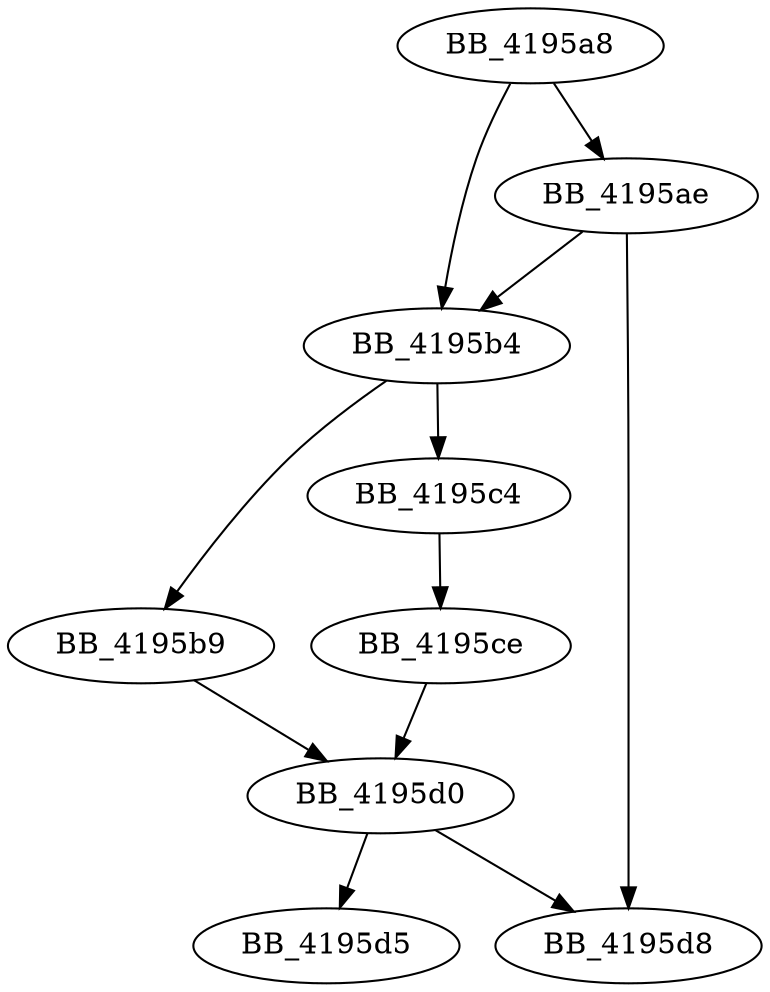 DiGraph _write_char_0{
BB_4195a8->BB_4195ae
BB_4195a8->BB_4195b4
BB_4195ae->BB_4195b4
BB_4195ae->BB_4195d8
BB_4195b4->BB_4195b9
BB_4195b4->BB_4195c4
BB_4195b9->BB_4195d0
BB_4195c4->BB_4195ce
BB_4195ce->BB_4195d0
BB_4195d0->BB_4195d5
BB_4195d0->BB_4195d8
}
